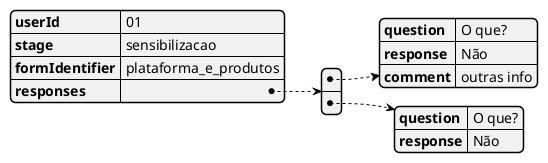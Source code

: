 @startjson
{

    "userId": "01",
    "stage": "sensibilizacao",
    "formIdentifier": "plataforma_e_produtos",
    "responses": [
    {
        "question": "O que?",
        "response": "Não",
        "comment": "outras info"
    }
    ,
    {
        "question": "O que?",
        "response": "Não"
    }
    ]
}
@endjson
